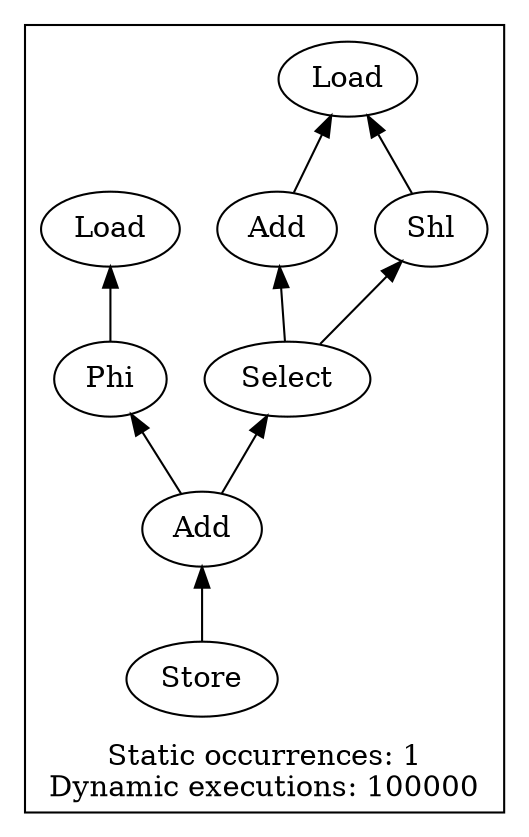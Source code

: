 strict digraph {
rankdir=BT
subgraph {
"0_26" [label="Add"]
"0_25" [label="Load"]
"0_26" -> "0_25"
"0_29" [label="Add"]
"0_21" [label="Phi"]
"0_29" -> "0_21"
"0_28" [label="Select"]
"0_29" -> "0_28"
"0_17" [label="Load"]
"0_21" -> "0_17"
"0_28" -> "0_26"
"0_27" [label="Shl"]
"0_28" -> "0_27"
"0_27" -> "0_25"
{
rank=min
"0_30" [label="Store"]
}
"0_30" -> "0_29"
cluster=true
label="Static occurrences: 1\nDynamic executions: 100000"
}
}
